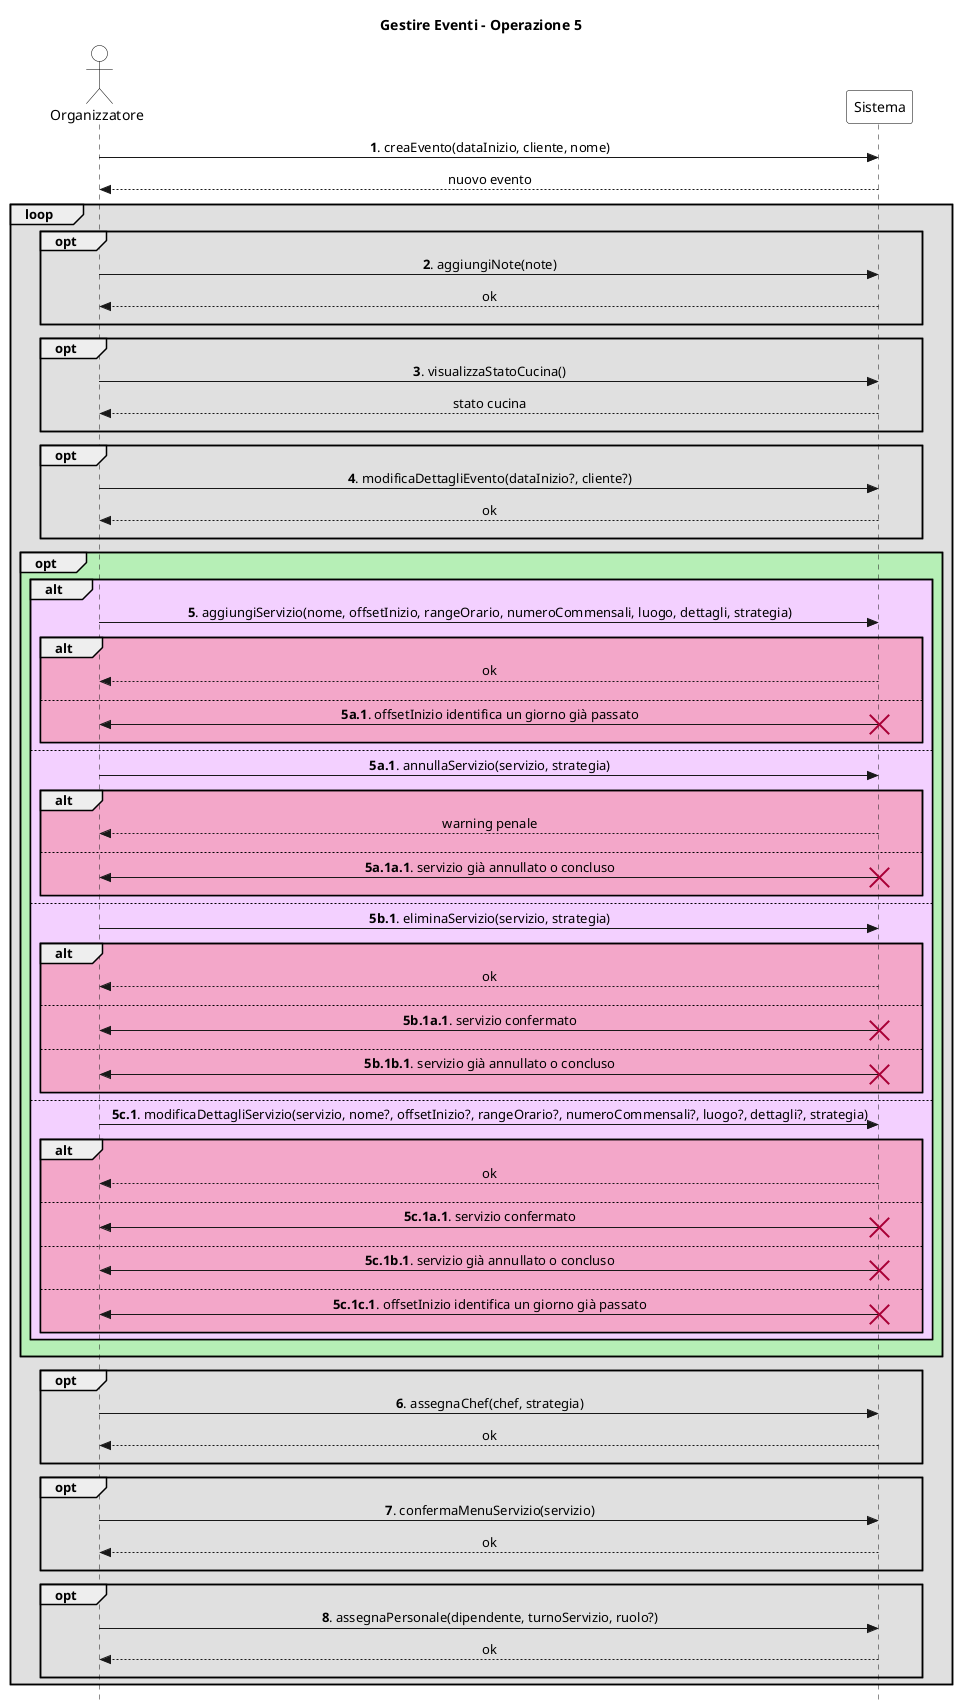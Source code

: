 @startuml
skinparam Style strictuml
skinparam SequenceMessageAlign center

skinparam sequence {
    ActorBorderColor Black
    ActorBackgroundColor White
    ParticipantBorderColor Black
    ParticipantBackgroundColor White
}

actor "Organizzatore" as org
participant Sistema

title Gestire Eventi - Operazione 5

org -> Sistema: **1**. creaEvento(dataInizio, cliente, nome)
return nuovo evento

loop #e0e0e0
    opt #e0e0e0
        org -> Sistema: **2**. aggiungiNote(note)
        return ok
        ||10||
    end

    opt #e0e0e0
        org -> Sistema: **3**. visualizzaStatoCucina()
        return stato cucina
        ||10||
    end

    opt #e0e0e0
        org -> Sistema: **4**. modificaDettagliEvento(dataInizio?, cliente?)
        return ok
        ||10||
    end

    opt #b6efb6
        alt #f3d0ff
            org -> Sistema: **5**. aggiungiServizio(nome, offsetInizio, rangeOrario, numeroCommensali, luogo, dettagli, strategia)
            alt #f3a7c9
                return ok
                ||10||
            else
                org <- Sistema: **5a.1**. offsetInizio identifica un giorno già passato
                destroy Sistema
                ||10||
            end
        else
            org -> Sistema: **5a.1**. annullaServizio(servizio, strategia)
            alt #f3a7c9
                return warning penale
                ||10||
            else
                org <- Sistema: **5a.1a.1**. servizio già annullato o concluso
                destroy Sistema
                ||10||
            end
        else
            org -> Sistema: **5b.1**. eliminaServizio(servizio, strategia)
            alt #f3a7c9
                return ok
                ||10||
            else
                org <- Sistema: **5b.1a.1**. servizio confermato
                destroy Sistema
                ||10||
            else
                org <- Sistema: **5b.1b.1**. servizio già annullato o concluso
                destroy Sistema
                ||10||
            end
        else
            org -> Sistema: **5c.1**. modificaDettagliServizio(servizio, nome?, offsetInizio?, rangeOrario?, numeroCommensali?, luogo?, dettagli?, strategia)
            alt #f3a7c9
                return ok
                ||10||
            else
                org <- Sistema: **5c.1a.1**. servizio confermato
                destroy Sistema
                ||10||
            else
                org <- Sistema: **5c.1b.1**. servizio già annullato o concluso
                destroy Sistema
                ||10||
            else
                org <- Sistema: **5c.1c.1**. offsetInizio identifica un giorno già passato
                destroy Sistema
                ||10||
            end
        end
        ||10||
    end

    opt #e0e0e0
        org -> Sistema: **6**. assegnaChef(chef, strategia)
        return ok
        ||10||
    end

    opt #e0e0e0
        org -> Sistema: **7**. confermaMenuServizio(servizio)
        return ok
        ||10||
    end

    opt #e0e0e0
        org -> Sistema: **8**. assegnaPersonale(dipendente, turnoServizio, ruolo?)
        return ok
        ||10||
    end
end
@enduml